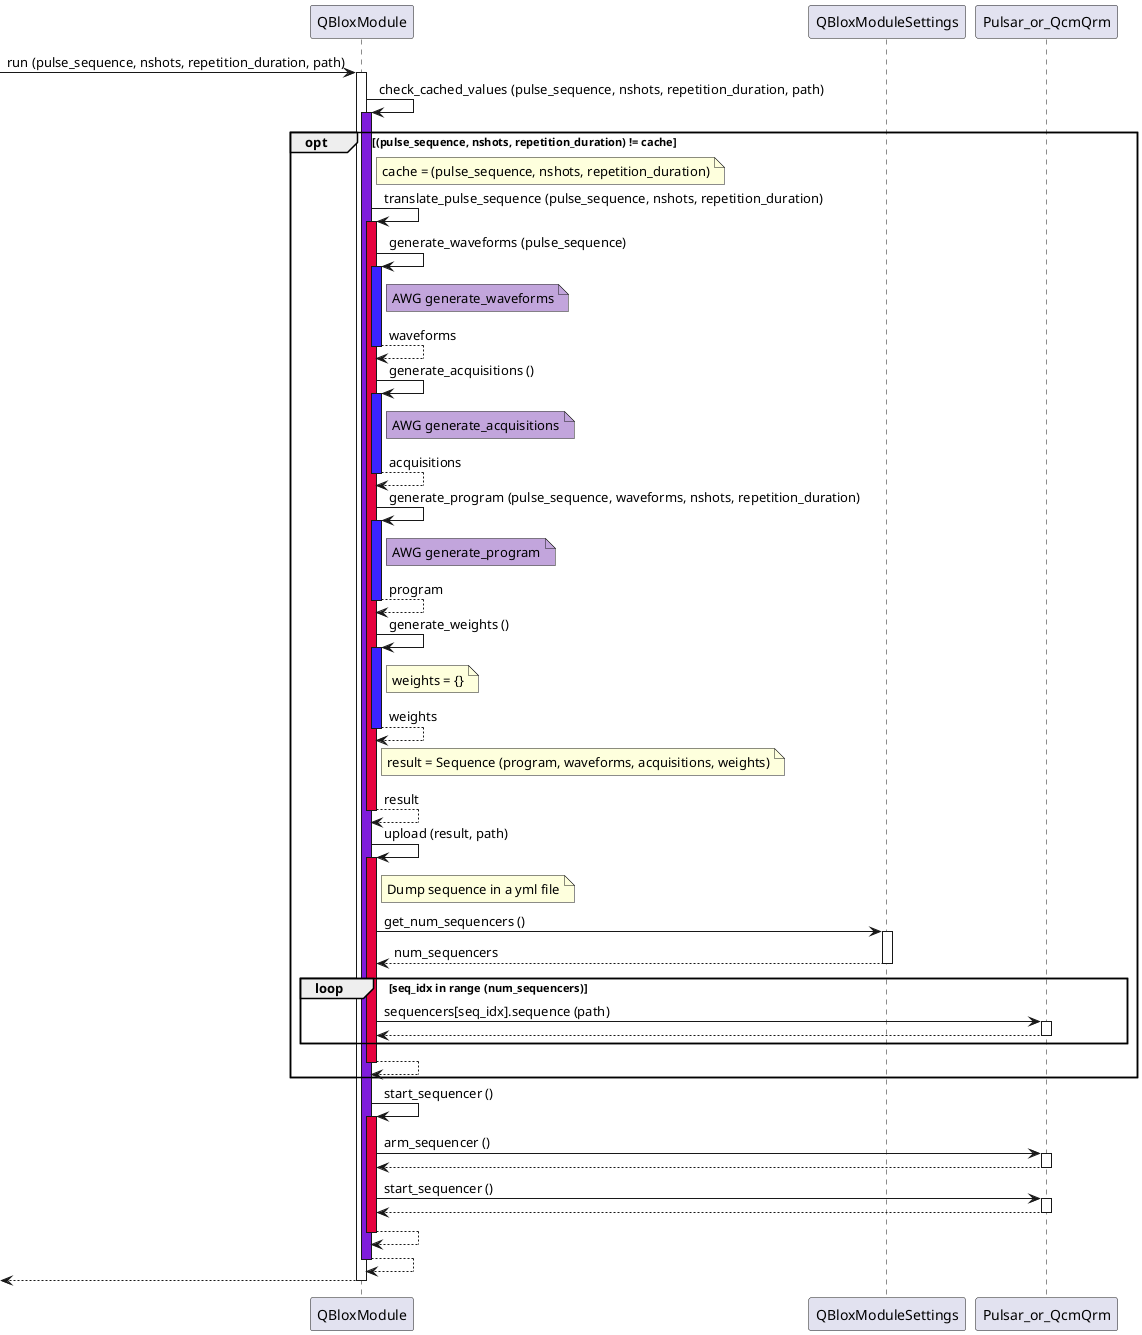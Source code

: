 @startuml

participant QBloxModule as qblox
participant QBloxModuleSettings as set
participant Pulsar_or_QcmQrm as dev

[-> qblox ++: run (pulse_sequence, nshots, repetition_duration, path)
qblox -> qblox: check_cached_values (pulse_sequence, nshots, repetition_duration, path)
activate qblox #7F1CDB
opt (pulse_sequence, nshots, repetition_duration) != cache
    note right of qblox : cache = (pulse_sequence, nshots, repetition_duration)
    qblox -> qblox: translate_pulse_sequence (pulse_sequence, nshots, repetition_duration)
    activate qblox #E6033F
    qblox -> qblox: generate_waveforms (pulse_sequence)
    activate qblox #3B23FF
    note right of qblox #C2A5DC: AWG generate_waveforms
    return waveforms

    qblox -> qblox: generate_acquisitions ()
    activate qblox #3B23FF
    note right of qblox #C2A5DC: AWG generate_acquisitions
    return acquisitions

    qblox -> qblox: generate_program (pulse_sequence, waveforms, nshots, repetition_duration)
    activate qblox #3B23FF
    note right of qblox #C2A5DC: AWG generate_program
    return program

    qblox -> qblox: generate_weights ()
    activate qblox #3B23FF
    note right of qblox: weights = {}
    return weights

    note right of qblox: result = Sequence (program, waveforms, acquisitions, weights)
    return result

    qblox -> qblox: upload (result, path)
    activate qblox #E6033F
    note right of qblox: Dump sequence in a yml file
    qblox -> set ++: get_num_sequencers ()
    return num_sequencers
    loop seq_idx in range (num_sequencers)
        qblox -> dev ++: sequencers[seq_idx].sequence (path)
        return
    end
    return
end


qblox -> qblox: start_sequencer ()
activate qblox #E6033F
qblox -> dev ++: arm_sequencer ()
return
qblox -> dev ++: start_sequencer ()
return
return
return
return

@enduml
